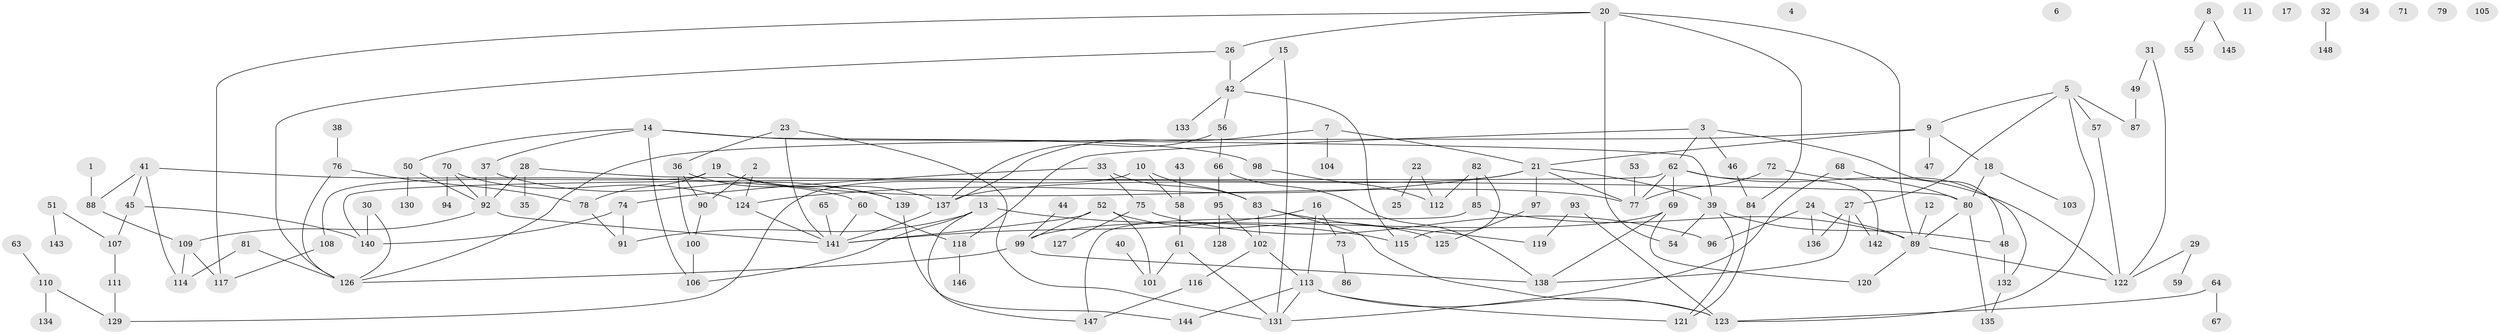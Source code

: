 // Generated by graph-tools (version 1.1) at 2025/39/03/09/25 04:39:48]
// undirected, 148 vertices, 198 edges
graph export_dot {
graph [start="1"]
  node [color=gray90,style=filled];
  1;
  2;
  3;
  4;
  5;
  6;
  7;
  8;
  9;
  10;
  11;
  12;
  13;
  14;
  15;
  16;
  17;
  18;
  19;
  20;
  21;
  22;
  23;
  24;
  25;
  26;
  27;
  28;
  29;
  30;
  31;
  32;
  33;
  34;
  35;
  36;
  37;
  38;
  39;
  40;
  41;
  42;
  43;
  44;
  45;
  46;
  47;
  48;
  49;
  50;
  51;
  52;
  53;
  54;
  55;
  56;
  57;
  58;
  59;
  60;
  61;
  62;
  63;
  64;
  65;
  66;
  67;
  68;
  69;
  70;
  71;
  72;
  73;
  74;
  75;
  76;
  77;
  78;
  79;
  80;
  81;
  82;
  83;
  84;
  85;
  86;
  87;
  88;
  89;
  90;
  91;
  92;
  93;
  94;
  95;
  96;
  97;
  98;
  99;
  100;
  101;
  102;
  103;
  104;
  105;
  106;
  107;
  108;
  109;
  110;
  111;
  112;
  113;
  114;
  115;
  116;
  117;
  118;
  119;
  120;
  121;
  122;
  123;
  124;
  125;
  126;
  127;
  128;
  129;
  130;
  131;
  132;
  133;
  134;
  135;
  136;
  137;
  138;
  139;
  140;
  141;
  142;
  143;
  144;
  145;
  146;
  147;
  148;
  1 -- 88;
  2 -- 90;
  2 -- 124;
  3 -- 46;
  3 -- 48;
  3 -- 62;
  3 -- 118;
  5 -- 9;
  5 -- 27;
  5 -- 57;
  5 -- 87;
  5 -- 123;
  7 -- 21;
  7 -- 104;
  7 -- 137;
  8 -- 55;
  8 -- 145;
  9 -- 18;
  9 -- 21;
  9 -- 47;
  9 -- 126;
  10 -- 58;
  10 -- 83;
  10 -- 129;
  12 -- 89;
  13 -- 91;
  13 -- 106;
  13 -- 115;
  13 -- 147;
  14 -- 37;
  14 -- 39;
  14 -- 50;
  14 -- 98;
  14 -- 106;
  15 -- 42;
  15 -- 131;
  16 -- 73;
  16 -- 113;
  16 -- 141;
  18 -- 80;
  18 -- 103;
  19 -- 77;
  19 -- 78;
  19 -- 108;
  19 -- 137;
  20 -- 26;
  20 -- 54;
  20 -- 84;
  20 -- 89;
  20 -- 117;
  21 -- 39;
  21 -- 77;
  21 -- 97;
  21 -- 124;
  21 -- 137;
  22 -- 25;
  22 -- 112;
  23 -- 36;
  23 -- 131;
  23 -- 141;
  24 -- 89;
  24 -- 96;
  24 -- 136;
  26 -- 42;
  26 -- 126;
  27 -- 136;
  27 -- 138;
  27 -- 142;
  28 -- 35;
  28 -- 80;
  28 -- 92;
  29 -- 59;
  29 -- 122;
  30 -- 126;
  30 -- 140;
  31 -- 49;
  31 -- 122;
  32 -- 148;
  33 -- 74;
  33 -- 75;
  33 -- 83;
  36 -- 90;
  36 -- 100;
  36 -- 139;
  37 -- 92;
  37 -- 139;
  38 -- 76;
  39 -- 48;
  39 -- 54;
  39 -- 121;
  40 -- 101;
  41 -- 45;
  41 -- 60;
  41 -- 88;
  41 -- 114;
  42 -- 56;
  42 -- 115;
  42 -- 133;
  43 -- 58;
  44 -- 99;
  45 -- 107;
  45 -- 140;
  46 -- 84;
  48 -- 132;
  49 -- 87;
  50 -- 92;
  50 -- 130;
  51 -- 107;
  51 -- 143;
  52 -- 99;
  52 -- 101;
  52 -- 125;
  52 -- 141;
  53 -- 77;
  56 -- 66;
  56 -- 137;
  57 -- 122;
  58 -- 61;
  60 -- 118;
  60 -- 141;
  61 -- 101;
  61 -- 131;
  62 -- 69;
  62 -- 77;
  62 -- 122;
  62 -- 140;
  62 -- 142;
  63 -- 110;
  64 -- 67;
  64 -- 123;
  65 -- 141;
  66 -- 95;
  66 -- 138;
  68 -- 80;
  68 -- 131;
  69 -- 99;
  69 -- 120;
  69 -- 138;
  70 -- 92;
  70 -- 94;
  70 -- 124;
  72 -- 77;
  72 -- 132;
  73 -- 86;
  74 -- 91;
  74 -- 140;
  75 -- 96;
  75 -- 127;
  76 -- 78;
  76 -- 126;
  78 -- 91;
  80 -- 89;
  80 -- 135;
  81 -- 114;
  81 -- 126;
  82 -- 85;
  82 -- 112;
  82 -- 115;
  83 -- 102;
  83 -- 119;
  83 -- 123;
  84 -- 121;
  85 -- 89;
  85 -- 147;
  88 -- 109;
  89 -- 120;
  89 -- 122;
  90 -- 100;
  92 -- 109;
  92 -- 141;
  93 -- 119;
  93 -- 123;
  95 -- 102;
  95 -- 128;
  97 -- 125;
  98 -- 112;
  99 -- 126;
  99 -- 138;
  100 -- 106;
  102 -- 113;
  102 -- 116;
  107 -- 111;
  108 -- 117;
  109 -- 114;
  109 -- 117;
  110 -- 129;
  110 -- 134;
  111 -- 129;
  113 -- 121;
  113 -- 123;
  113 -- 131;
  113 -- 144;
  116 -- 147;
  118 -- 146;
  124 -- 141;
  132 -- 135;
  137 -- 141;
  139 -- 144;
}
